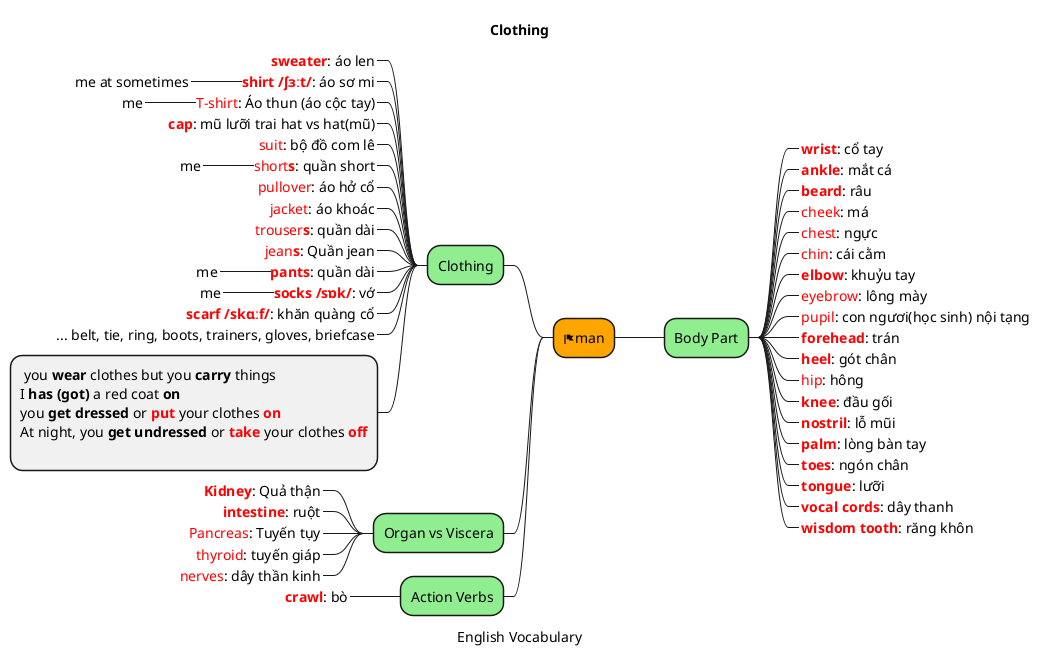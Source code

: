@startmindmap
caption English Vocabulary
title Clothing

*[#Orange] <&flag>man
left side
**[#lightgreen] Clothing
***_ <color:red><b>sweater</color>: áo len
***_ <color:red><b>shirt /ʃɜːt/</color>: áo sơ mi
****_ me at sometimes
***_ <color:red>T-shirt</color>: Áo thun (áo cộc tay)
****_ me
***_ <color:red><b>cap</color>: mũ lưỡi trai hat vs hat(mũ)
***_ <color:red>suit</color>: bộ đồ com lê
***_ <color:red>short<b>s</color>: quần short
****_ me
***_ <color:red>pullover</color>: áo hở cổ
***_ <color:red>jacket</color>: áo khoác
***_ <color:red>trouser<b>s</color>: quần dài
***_ <color:red>jean<b>s</color>: Quần jean
***_ <color:red><b>pants</color>: quần dài
****_ me
***_ <color:red><b>socks /sɒk/</color>: vớ
****_ me
***_ <color:red><b>scarf /skɑːf/</color>: khăn quàng cổ
***_ ... belt, tie, ring, boots, trainers, gloves, briefcase
***: you <b>wear</b> clothes but you <b>carry</b> things
I <b>has (got)</b> a red coat <b>on
you <b>get dressed</b> or <b><color:red>put</b> your clothes <b><color:red>on
At night, you <b>get undressed</b> or <b><color:red>take</b> your clothes <b><color:red>off
;

right side
**[#lightgreen] Body Part
***_ <color:red><b>wrist</color>: cổ tay
'***_ <color:red>Abdomen</color>: bụng ~ stomach
'***_ <color:red>abs</color>: cơ bụng
***_ <color:red><b>ankle</color>: mắt cá
'***_ <color:red>armpit</color>: nách
***_ <color:red><b>beard</color>: râu
***_ <color:red>cheek</color>: má
***_ <color:red>chest</color>: ngực
***_ <color:red>chin</color>: cái cằm
***_ <color:red><b>elbow</color>: khuỷu tay
***_ <color:red>eyebrow</color>: lông mày
***_ <color:red>pupil</color>: con ngươi(học sinh) nội tạng
'***_ <color:red>fist</color>: nắm tay
***_ <color:red><b>forehead</color>: trán
'***_ <color:red>goatee</color>: râu dê
'***_ <color:red>hamstrings</color>: gân kheo
***_ <color:red><b>heel</color>: gót chân
***_ <color:red>hip</color>: hông
'***_ <color:red><b>jaw</color>: hàm
***_ <color:red><b>knee</color>: đầu gối
***_ <color:red><b>nostril</color>: lỗ mũi
***_ <color:red><b>palm</color>: lòng bàn tay
'***_ <color:red><b>pinky</color>: ngón út
'***_ <color:red><b>waist</color>: thắt lưng
***_ <color:red><b>toes</color>: ngón chân
***_ <color:red><b>tongue</color>: lưỡi
'***_ <color:red><b>Uvula</color>: lưỡi gà
***_ <color:red><b>vocal cords</color>: dây thanh
***_ <color:red><b>wisdom tooth</color>: răng khôn
'arm, back, ear, eye, face, fingers, foot, hair, hand, head, leg, lip,
'mouth, muscles, nails, neck, nose, shoulder, skin, throat, tooth, neck

left side
**[#lightgreen] Organ vs Viscera
***_ <color:red><b>Kidney</color>: Quả thận
***_ <color:red><b>intestine</color>: ruột
***_ <color:red>Pancreas</color>: Tuyến tụy
***_ <color:red>thyroid</color>: tuyến giáp
***_ <color:red>nerves</color>: dây thần kinh
'lungs, lives, stomach, heart, brain, ribs

**[#lightgreen] Action Verbs
***_ <color:red><b>crawl</color>: bò

@endmindmap